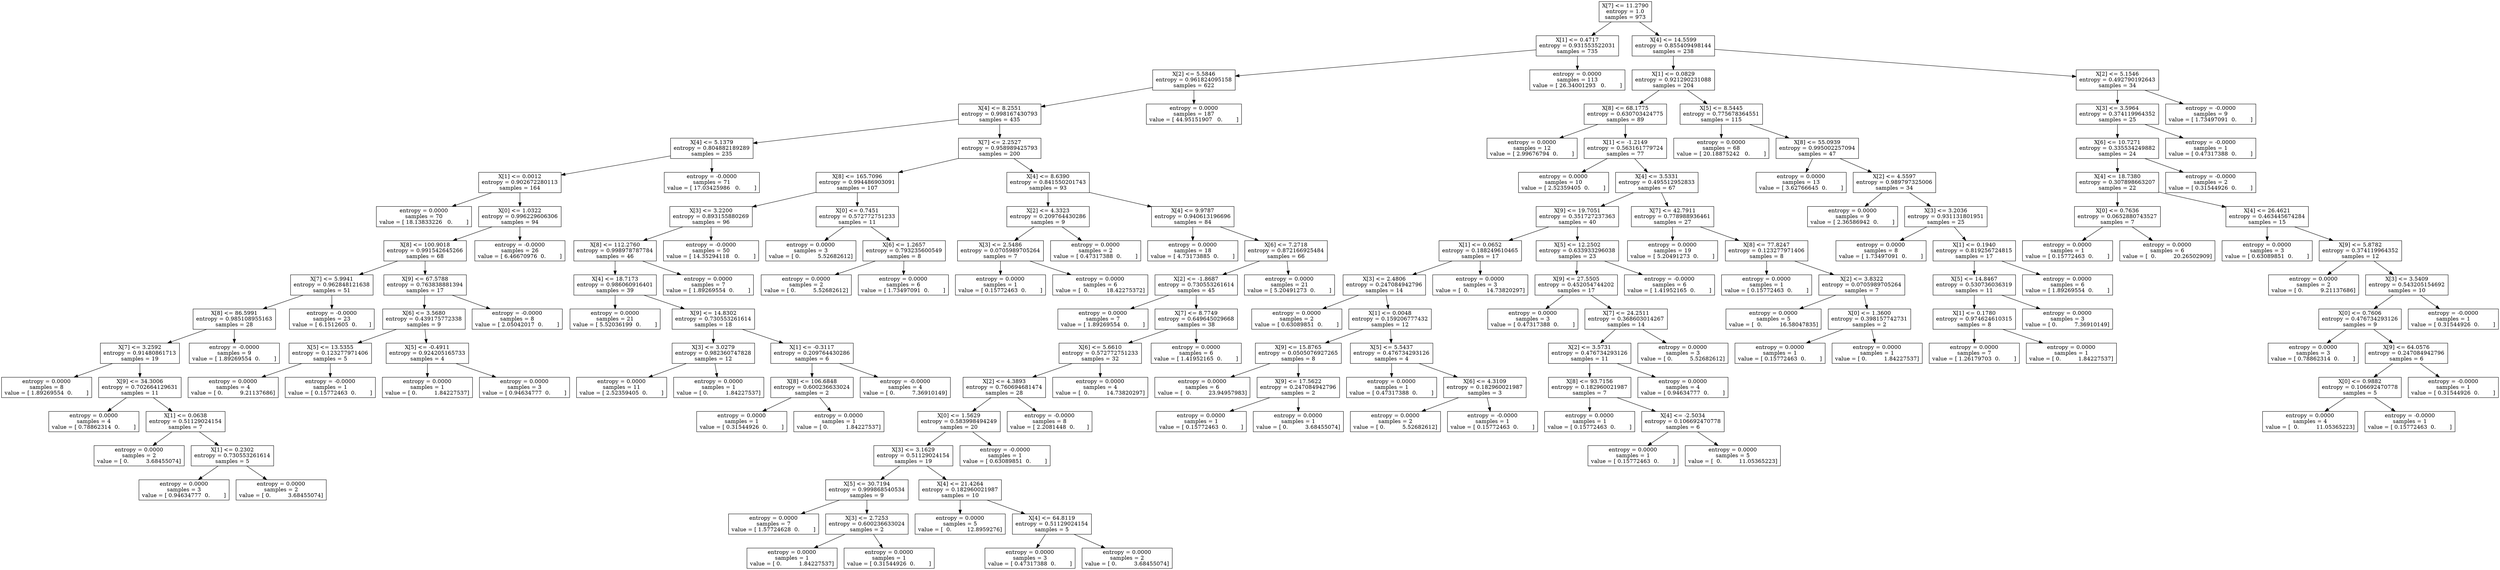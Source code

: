 digraph Tree {
0 [label="X[7] <= 11.2790\nentropy = 1.0\nsamples = 973", shape="box"] ;
1 [label="X[1] <= 0.4717\nentropy = 0.931553522031\nsamples = 735", shape="box"] ;
0 -> 1 ;
2 [label="X[2] <= 5.5846\nentropy = 0.961824095158\nsamples = 622", shape="box"] ;
1 -> 2 ;
3 [label="X[4] <= 8.2551\nentropy = 0.998167430793\nsamples = 435", shape="box"] ;
2 -> 3 ;
4 [label="X[4] <= 5.1379\nentropy = 0.804882189289\nsamples = 235", shape="box"] ;
3 -> 4 ;
5 [label="X[1] <= 0.0012\nentropy = 0.902672280113\nsamples = 164", shape="box"] ;
4 -> 5 ;
6 [label="entropy = 0.0000\nsamples = 70\nvalue = [ 18.13833226   0.        ]", shape="box"] ;
5 -> 6 ;
7 [label="X[0] <= 1.0322\nentropy = 0.996229606306\nsamples = 94", shape="box"] ;
5 -> 7 ;
8 [label="X[8] <= 100.9018\nentropy = 0.991542645266\nsamples = 68", shape="box"] ;
7 -> 8 ;
9 [label="X[7] <= 5.9941\nentropy = 0.962848121638\nsamples = 51", shape="box"] ;
8 -> 9 ;
10 [label="X[8] <= 86.5991\nentropy = 0.985108955163\nsamples = 28", shape="box"] ;
9 -> 10 ;
11 [label="X[7] <= 3.2592\nentropy = 0.91480861713\nsamples = 19", shape="box"] ;
10 -> 11 ;
12 [label="entropy = 0.0000\nsamples = 8\nvalue = [ 1.89269554  0.        ]", shape="box"] ;
11 -> 12 ;
13 [label="X[9] <= 34.3006\nentropy = 0.702664129631\nsamples = 11", shape="box"] ;
11 -> 13 ;
14 [label="entropy = 0.0000\nsamples = 4\nvalue = [ 0.78862314  0.        ]", shape="box"] ;
13 -> 14 ;
15 [label="X[1] <= 0.0638\nentropy = 0.51129024154\nsamples = 7", shape="box"] ;
13 -> 15 ;
16 [label="entropy = 0.0000\nsamples = 2\nvalue = [ 0.          3.68455074]", shape="box"] ;
15 -> 16 ;
17 [label="X[1] <= 0.2302\nentropy = 0.730553261614\nsamples = 5", shape="box"] ;
15 -> 17 ;
18 [label="entropy = 0.0000\nsamples = 3\nvalue = [ 0.94634777  0.        ]", shape="box"] ;
17 -> 18 ;
19 [label="entropy = 0.0000\nsamples = 2\nvalue = [ 0.          3.68455074]", shape="box"] ;
17 -> 19 ;
20 [label="entropy = -0.0000\nsamples = 9\nvalue = [ 1.89269554  0.        ]", shape="box"] ;
10 -> 20 ;
21 [label="entropy = -0.0000\nsamples = 23\nvalue = [ 6.1512605  0.       ]", shape="box"] ;
9 -> 21 ;
22 [label="X[9] <= 67.5788\nentropy = 0.763838881394\nsamples = 17", shape="box"] ;
8 -> 22 ;
23 [label="X[6] <= 3.5680\nentropy = 0.439175772338\nsamples = 9", shape="box"] ;
22 -> 23 ;
24 [label="X[5] <= 13.5355\nentropy = 0.123277971406\nsamples = 5", shape="box"] ;
23 -> 24 ;
25 [label="entropy = 0.0000\nsamples = 4\nvalue = [ 0.          9.21137686]", shape="box"] ;
24 -> 25 ;
26 [label="entropy = -0.0000\nsamples = 1\nvalue = [ 0.15772463  0.        ]", shape="box"] ;
24 -> 26 ;
27 [label="X[5] <= -0.4911\nentropy = 0.924205165733\nsamples = 4", shape="box"] ;
23 -> 27 ;
28 [label="entropy = 0.0000\nsamples = 1\nvalue = [ 0.          1.84227537]", shape="box"] ;
27 -> 28 ;
29 [label="entropy = 0.0000\nsamples = 3\nvalue = [ 0.94634777  0.        ]", shape="box"] ;
27 -> 29 ;
30 [label="entropy = -0.0000\nsamples = 8\nvalue = [ 2.05042017  0.        ]", shape="box"] ;
22 -> 30 ;
31 [label="entropy = -0.0000\nsamples = 26\nvalue = [ 6.46670976  0.        ]", shape="box"] ;
7 -> 31 ;
32 [label="entropy = -0.0000\nsamples = 71\nvalue = [ 17.03425986   0.        ]", shape="box"] ;
4 -> 32 ;
33 [label="X[7] <= 2.2527\nentropy = 0.958989425793\nsamples = 200", shape="box"] ;
3 -> 33 ;
34 [label="X[8] <= 165.7096\nentropy = 0.994486903091\nsamples = 107", shape="box"] ;
33 -> 34 ;
35 [label="X[3] <= 3.2200\nentropy = 0.893155880269\nsamples = 96", shape="box"] ;
34 -> 35 ;
36 [label="X[8] <= 112.2760\nentropy = 0.998978787784\nsamples = 46", shape="box"] ;
35 -> 36 ;
37 [label="X[4] <= 18.7173\nentropy = 0.986060916401\nsamples = 39", shape="box"] ;
36 -> 37 ;
38 [label="entropy = 0.0000\nsamples = 21\nvalue = [ 5.52036199  0.        ]", shape="box"] ;
37 -> 38 ;
39 [label="X[9] <= 14.8302\nentropy = 0.730553261614\nsamples = 18", shape="box"] ;
37 -> 39 ;
40 [label="X[3] <= 3.0279\nentropy = 0.982360747828\nsamples = 12", shape="box"] ;
39 -> 40 ;
41 [label="entropy = 0.0000\nsamples = 11\nvalue = [ 2.52359405  0.        ]", shape="box"] ;
40 -> 41 ;
42 [label="entropy = 0.0000\nsamples = 1\nvalue = [ 0.          1.84227537]", shape="box"] ;
40 -> 42 ;
43 [label="X[1] <= -0.3117\nentropy = 0.209764430286\nsamples = 6", shape="box"] ;
39 -> 43 ;
44 [label="X[8] <= 106.6848\nentropy = 0.600236633024\nsamples = 2", shape="box"] ;
43 -> 44 ;
45 [label="entropy = 0.0000\nsamples = 1\nvalue = [ 0.31544926  0.        ]", shape="box"] ;
44 -> 45 ;
46 [label="entropy = 0.0000\nsamples = 1\nvalue = [ 0.          1.84227537]", shape="box"] ;
44 -> 46 ;
47 [label="entropy = -0.0000\nsamples = 4\nvalue = [ 0.          7.36910149]", shape="box"] ;
43 -> 47 ;
48 [label="entropy = 0.0000\nsamples = 7\nvalue = [ 1.89269554  0.        ]", shape="box"] ;
36 -> 48 ;
49 [label="entropy = -0.0000\nsamples = 50\nvalue = [ 14.35294118   0.        ]", shape="box"] ;
35 -> 49 ;
50 [label="X[0] <= 0.7451\nentropy = 0.572772751233\nsamples = 11", shape="box"] ;
34 -> 50 ;
51 [label="entropy = 0.0000\nsamples = 3\nvalue = [ 0.          5.52682612]", shape="box"] ;
50 -> 51 ;
52 [label="X[6] <= 1.2657\nentropy = 0.793235600549\nsamples = 8", shape="box"] ;
50 -> 52 ;
53 [label="entropy = 0.0000\nsamples = 2\nvalue = [ 0.          5.52682612]", shape="box"] ;
52 -> 53 ;
54 [label="entropy = 0.0000\nsamples = 6\nvalue = [ 1.73497091  0.        ]", shape="box"] ;
52 -> 54 ;
55 [label="X[4] <= 8.6390\nentropy = 0.841550201743\nsamples = 93", shape="box"] ;
33 -> 55 ;
56 [label="X[2] <= 4.3323\nentropy = 0.209764430286\nsamples = 9", shape="box"] ;
55 -> 56 ;
57 [label="X[3] <= 2.5486\nentropy = 0.0705989705264\nsamples = 7", shape="box"] ;
56 -> 57 ;
58 [label="entropy = 0.0000\nsamples = 1\nvalue = [ 0.15772463  0.        ]", shape="box"] ;
57 -> 58 ;
59 [label="entropy = 0.0000\nsamples = 6\nvalue = [  0.          18.42275372]", shape="box"] ;
57 -> 59 ;
60 [label="entropy = 0.0000\nsamples = 2\nvalue = [ 0.47317388  0.        ]", shape="box"] ;
56 -> 60 ;
61 [label="X[4] <= 9.9787\nentropy = 0.940613196696\nsamples = 84", shape="box"] ;
55 -> 61 ;
62 [label="entropy = 0.0000\nsamples = 18\nvalue = [ 4.73173885  0.        ]", shape="box"] ;
61 -> 62 ;
63 [label="X[6] <= 7.2718\nentropy = 0.872166925484\nsamples = 66", shape="box"] ;
61 -> 63 ;
64 [label="X[2] <= -1.8687\nentropy = 0.730553261614\nsamples = 45", shape="box"] ;
63 -> 64 ;
65 [label="entropy = 0.0000\nsamples = 7\nvalue = [ 1.89269554  0.        ]", shape="box"] ;
64 -> 65 ;
66 [label="X[7] <= 8.7749\nentropy = 0.649645029668\nsamples = 38", shape="box"] ;
64 -> 66 ;
67 [label="X[6] <= 5.6610\nentropy = 0.572772751233\nsamples = 32", shape="box"] ;
66 -> 67 ;
68 [label="X[2] <= 4.3893\nentropy = 0.760694681474\nsamples = 28", shape="box"] ;
67 -> 68 ;
69 [label="X[0] <= 1.5629\nentropy = 0.583998494249\nsamples = 20", shape="box"] ;
68 -> 69 ;
70 [label="X[3] <= 3.1629\nentropy = 0.51129024154\nsamples = 19", shape="box"] ;
69 -> 70 ;
71 [label="X[5] <= 30.7194\nentropy = 0.999868540534\nsamples = 9", shape="box"] ;
70 -> 71 ;
72 [label="entropy = 0.0000\nsamples = 7\nvalue = [ 1.57724628  0.        ]", shape="box"] ;
71 -> 72 ;
73 [label="X[3] <= 2.7253\nentropy = 0.600236633024\nsamples = 2", shape="box"] ;
71 -> 73 ;
74 [label="entropy = 0.0000\nsamples = 1\nvalue = [ 0.          1.84227537]", shape="box"] ;
73 -> 74 ;
75 [label="entropy = 0.0000\nsamples = 1\nvalue = [ 0.31544926  0.        ]", shape="box"] ;
73 -> 75 ;
76 [label="X[4] <= 21.4264\nentropy = 0.182960021987\nsamples = 10", shape="box"] ;
70 -> 76 ;
77 [label="entropy = 0.0000\nsamples = 5\nvalue = [  0.         12.8959276]", shape="box"] ;
76 -> 77 ;
78 [label="X[4] <= 64.8119\nentropy = 0.51129024154\nsamples = 5", shape="box"] ;
76 -> 78 ;
79 [label="entropy = 0.0000\nsamples = 3\nvalue = [ 0.47317388  0.        ]", shape="box"] ;
78 -> 79 ;
80 [label="entropy = 0.0000\nsamples = 2\nvalue = [ 0.          3.68455074]", shape="box"] ;
78 -> 80 ;
81 [label="entropy = -0.0000\nsamples = 1\nvalue = [ 0.63089851  0.        ]", shape="box"] ;
69 -> 81 ;
82 [label="entropy = -0.0000\nsamples = 8\nvalue = [ 2.2081448  0.       ]", shape="box"] ;
68 -> 82 ;
83 [label="entropy = 0.0000\nsamples = 4\nvalue = [  0.          14.73820297]", shape="box"] ;
67 -> 83 ;
84 [label="entropy = 0.0000\nsamples = 6\nvalue = [ 1.41952165  0.        ]", shape="box"] ;
66 -> 84 ;
85 [label="entropy = 0.0000\nsamples = 21\nvalue = [ 5.20491273  0.        ]", shape="box"] ;
63 -> 85 ;
86 [label="entropy = 0.0000\nsamples = 187\nvalue = [ 44.95151907   0.        ]", shape="box"] ;
2 -> 86 ;
87 [label="entropy = 0.0000\nsamples = 113\nvalue = [ 26.34001293   0.        ]", shape="box"] ;
1 -> 87 ;
88 [label="X[4] <= 14.5599\nentropy = 0.855409498144\nsamples = 238", shape="box"] ;
0 -> 88 ;
89 [label="X[1] <= 0.0829\nentropy = 0.921290231088\nsamples = 204", shape="box"] ;
88 -> 89 ;
90 [label="X[8] <= 68.1775\nentropy = 0.630703424775\nsamples = 89", shape="box"] ;
89 -> 90 ;
91 [label="entropy = 0.0000\nsamples = 12\nvalue = [ 2.99676794  0.        ]", shape="box"] ;
90 -> 91 ;
92 [label="X[1] <= -1.2149\nentropy = 0.563161779724\nsamples = 77", shape="box"] ;
90 -> 92 ;
93 [label="entropy = 0.0000\nsamples = 10\nvalue = [ 2.52359405  0.        ]", shape="box"] ;
92 -> 93 ;
94 [label="X[4] <= 3.5331\nentropy = 0.495512952833\nsamples = 67", shape="box"] ;
92 -> 94 ;
95 [label="X[9] <= 19.7051\nentropy = 0.351727237363\nsamples = 40", shape="box"] ;
94 -> 95 ;
96 [label="X[1] <= 0.0652\nentropy = 0.188249610465\nsamples = 17", shape="box"] ;
95 -> 96 ;
97 [label="X[3] <= 2.4806\nentropy = 0.247084942796\nsamples = 14", shape="box"] ;
96 -> 97 ;
98 [label="entropy = 0.0000\nsamples = 2\nvalue = [ 0.63089851  0.        ]", shape="box"] ;
97 -> 98 ;
99 [label="X[1] <= 0.0048\nentropy = 0.159206777432\nsamples = 12", shape="box"] ;
97 -> 99 ;
100 [label="X[9] <= 15.8765\nentropy = 0.0505076927265\nsamples = 8", shape="box"] ;
99 -> 100 ;
101 [label="entropy = 0.0000\nsamples = 6\nvalue = [  0.          23.94957983]", shape="box"] ;
100 -> 101 ;
102 [label="X[9] <= 17.5622\nentropy = 0.247084942796\nsamples = 2", shape="box"] ;
100 -> 102 ;
103 [label="entropy = 0.0000\nsamples = 1\nvalue = [ 0.15772463  0.        ]", shape="box"] ;
102 -> 103 ;
104 [label="entropy = 0.0000\nsamples = 1\nvalue = [ 0.          3.68455074]", shape="box"] ;
102 -> 104 ;
105 [label="X[5] <= 5.5437\nentropy = 0.476734293126\nsamples = 4", shape="box"] ;
99 -> 105 ;
106 [label="entropy = 0.0000\nsamples = 1\nvalue = [ 0.47317388  0.        ]", shape="box"] ;
105 -> 106 ;
107 [label="X[6] <= 4.3109\nentropy = 0.182960021987\nsamples = 3", shape="box"] ;
105 -> 107 ;
108 [label="entropy = 0.0000\nsamples = 2\nvalue = [ 0.          5.52682612]", shape="box"] ;
107 -> 108 ;
109 [label="entropy = -0.0000\nsamples = 1\nvalue = [ 0.15772463  0.        ]", shape="box"] ;
107 -> 109 ;
110 [label="entropy = 0.0000\nsamples = 3\nvalue = [  0.          14.73820297]", shape="box"] ;
96 -> 110 ;
111 [label="X[5] <= 12.2502\nentropy = 0.633933296038\nsamples = 23", shape="box"] ;
95 -> 111 ;
112 [label="X[9] <= 27.5505\nentropy = 0.452054744202\nsamples = 17", shape="box"] ;
111 -> 112 ;
113 [label="entropy = 0.0000\nsamples = 3\nvalue = [ 0.47317388  0.        ]", shape="box"] ;
112 -> 113 ;
114 [label="X[7] <= 24.2511\nentropy = 0.368603014267\nsamples = 14", shape="box"] ;
112 -> 114 ;
115 [label="X[2] <= 3.5731\nentropy = 0.476734293126\nsamples = 11", shape="box"] ;
114 -> 115 ;
116 [label="X[8] <= 93.7156\nentropy = 0.182960021987\nsamples = 7", shape="box"] ;
115 -> 116 ;
117 [label="entropy = 0.0000\nsamples = 1\nvalue = [ 0.15772463  0.        ]", shape="box"] ;
116 -> 117 ;
118 [label="X[4] <= -2.5034\nentropy = 0.106692470778\nsamples = 6", shape="box"] ;
116 -> 118 ;
119 [label="entropy = 0.0000\nsamples = 1\nvalue = [ 0.15772463  0.        ]", shape="box"] ;
118 -> 119 ;
120 [label="entropy = 0.0000\nsamples = 5\nvalue = [  0.          11.05365223]", shape="box"] ;
118 -> 120 ;
121 [label="entropy = 0.0000\nsamples = 4\nvalue = [ 0.94634777  0.        ]", shape="box"] ;
115 -> 121 ;
122 [label="entropy = 0.0000\nsamples = 3\nvalue = [ 0.          5.52682612]", shape="box"] ;
114 -> 122 ;
123 [label="entropy = -0.0000\nsamples = 6\nvalue = [ 1.41952165  0.        ]", shape="box"] ;
111 -> 123 ;
124 [label="X[7] <= 42.7911\nentropy = 0.778988936461\nsamples = 27", shape="box"] ;
94 -> 124 ;
125 [label="entropy = 0.0000\nsamples = 19\nvalue = [ 5.20491273  0.        ]", shape="box"] ;
124 -> 125 ;
126 [label="X[8] <= 77.8247\nentropy = 0.123277971406\nsamples = 8", shape="box"] ;
124 -> 126 ;
127 [label="entropy = 0.0000\nsamples = 1\nvalue = [ 0.15772463  0.        ]", shape="box"] ;
126 -> 127 ;
128 [label="X[2] <= 3.8322\nentropy = 0.0705989705264\nsamples = 7", shape="box"] ;
126 -> 128 ;
129 [label="entropy = 0.0000\nsamples = 5\nvalue = [  0.          16.58047835]", shape="box"] ;
128 -> 129 ;
130 [label="X[0] <= 1.3600\nentropy = 0.398157742731\nsamples = 2", shape="box"] ;
128 -> 130 ;
131 [label="entropy = 0.0000\nsamples = 1\nvalue = [ 0.15772463  0.        ]", shape="box"] ;
130 -> 131 ;
132 [label="entropy = 0.0000\nsamples = 1\nvalue = [ 0.          1.84227537]", shape="box"] ;
130 -> 132 ;
133 [label="X[5] <= 8.5445\nentropy = 0.775678364551\nsamples = 115", shape="box"] ;
89 -> 133 ;
134 [label="entropy = 0.0000\nsamples = 68\nvalue = [ 20.18875242   0.        ]", shape="box"] ;
133 -> 134 ;
135 [label="X[8] <= 55.0939\nentropy = 0.995002257094\nsamples = 47", shape="box"] ;
133 -> 135 ;
136 [label="entropy = 0.0000\nsamples = 13\nvalue = [ 3.62766645  0.        ]", shape="box"] ;
135 -> 136 ;
137 [label="X[2] <= 4.5597\nentropy = 0.989797325006\nsamples = 34", shape="box"] ;
135 -> 137 ;
138 [label="entropy = 0.0000\nsamples = 9\nvalue = [ 2.36586942  0.        ]", shape="box"] ;
137 -> 138 ;
139 [label="X[3] <= 3.2036\nentropy = 0.931131801951\nsamples = 25", shape="box"] ;
137 -> 139 ;
140 [label="entropy = 0.0000\nsamples = 8\nvalue = [ 1.73497091  0.        ]", shape="box"] ;
139 -> 140 ;
141 [label="X[1] <= 0.1940\nentropy = 0.819256724815\nsamples = 17", shape="box"] ;
139 -> 141 ;
142 [label="X[5] <= 14.8467\nentropy = 0.530736036319\nsamples = 11", shape="box"] ;
141 -> 142 ;
143 [label="X[1] <= 0.1780\nentropy = 0.974624610315\nsamples = 8", shape="box"] ;
142 -> 143 ;
144 [label="entropy = 0.0000\nsamples = 7\nvalue = [ 1.26179703  0.        ]", shape="box"] ;
143 -> 144 ;
145 [label="entropy = 0.0000\nsamples = 1\nvalue = [ 0.          1.84227537]", shape="box"] ;
143 -> 145 ;
146 [label="entropy = 0.0000\nsamples = 3\nvalue = [ 0.          7.36910149]", shape="box"] ;
142 -> 146 ;
147 [label="entropy = 0.0000\nsamples = 6\nvalue = [ 1.89269554  0.        ]", shape="box"] ;
141 -> 147 ;
148 [label="X[2] <= 5.1546\nentropy = 0.492790192643\nsamples = 34", shape="box"] ;
88 -> 148 ;
149 [label="X[3] <= 3.5964\nentropy = 0.374119964352\nsamples = 25", shape="box"] ;
148 -> 149 ;
150 [label="X[6] <= 10.7271\nentropy = 0.335534249882\nsamples = 24", shape="box"] ;
149 -> 150 ;
151 [label="X[4] <= 18.7380\nentropy = 0.307898663207\nsamples = 22", shape="box"] ;
150 -> 151 ;
152 [label="X[0] <= 0.7636\nentropy = 0.0652880743527\nsamples = 7", shape="box"] ;
151 -> 152 ;
153 [label="entropy = 0.0000\nsamples = 1\nvalue = [ 0.15772463  0.        ]", shape="box"] ;
152 -> 153 ;
154 [label="entropy = 0.0000\nsamples = 6\nvalue = [  0.          20.26502909]", shape="box"] ;
152 -> 154 ;
155 [label="X[4] <= 26.4621\nentropy = 0.463445674284\nsamples = 15", shape="box"] ;
151 -> 155 ;
156 [label="entropy = 0.0000\nsamples = 3\nvalue = [ 0.63089851  0.        ]", shape="box"] ;
155 -> 156 ;
157 [label="X[9] <= 5.8782\nentropy = 0.374119964352\nsamples = 12", shape="box"] ;
155 -> 157 ;
158 [label="entropy = 0.0000\nsamples = 2\nvalue = [ 0.          9.21137686]", shape="box"] ;
157 -> 158 ;
159 [label="X[3] <= 3.5409\nentropy = 0.543205154692\nsamples = 10", shape="box"] ;
157 -> 159 ;
160 [label="X[0] <= 0.7606\nentropy = 0.476734293126\nsamples = 9", shape="box"] ;
159 -> 160 ;
161 [label="entropy = 0.0000\nsamples = 3\nvalue = [ 0.78862314  0.        ]", shape="box"] ;
160 -> 161 ;
162 [label="X[9] <= 64.0576\nentropy = 0.247084942796\nsamples = 6", shape="box"] ;
160 -> 162 ;
163 [label="X[0] <= 0.9882\nentropy = 0.106692470778\nsamples = 5", shape="box"] ;
162 -> 163 ;
164 [label="entropy = 0.0000\nsamples = 4\nvalue = [  0.          11.05365223]", shape="box"] ;
163 -> 164 ;
165 [label="entropy = -0.0000\nsamples = 1\nvalue = [ 0.15772463  0.        ]", shape="box"] ;
163 -> 165 ;
166 [label="entropy = -0.0000\nsamples = 1\nvalue = [ 0.31544926  0.        ]", shape="box"] ;
162 -> 166 ;
167 [label="entropy = -0.0000\nsamples = 1\nvalue = [ 0.31544926  0.        ]", shape="box"] ;
159 -> 167 ;
168 [label="entropy = -0.0000\nsamples = 2\nvalue = [ 0.31544926  0.        ]", shape="box"] ;
150 -> 168 ;
169 [label="entropy = -0.0000\nsamples = 1\nvalue = [ 0.47317388  0.        ]", shape="box"] ;
149 -> 169 ;
170 [label="entropy = -0.0000\nsamples = 9\nvalue = [ 1.73497091  0.        ]", shape="box"] ;
148 -> 170 ;
}